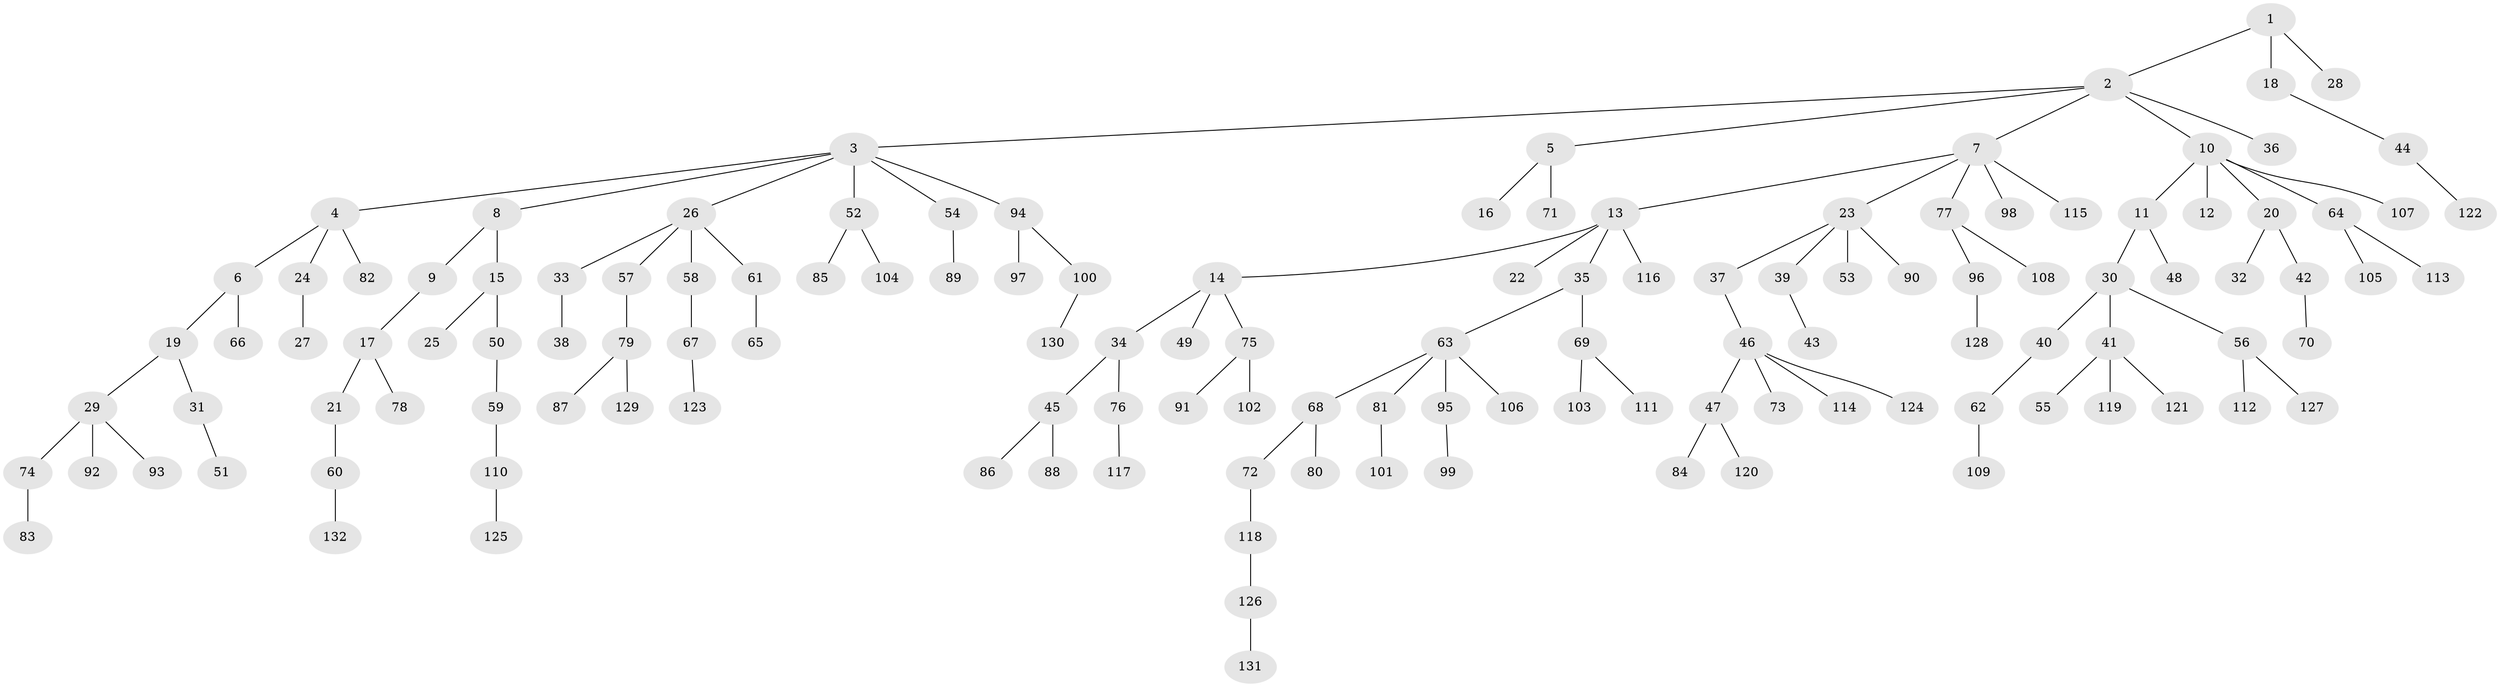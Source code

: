 // coarse degree distribution, {2: 0.3125, 5: 0.05, 7: 0.0125, 3: 0.1, 4: 0.0625, 1: 0.4625}
// Generated by graph-tools (version 1.1) at 2025/51/03/04/25 22:51:47]
// undirected, 132 vertices, 131 edges
graph export_dot {
  node [color=gray90,style=filled];
  1;
  2;
  3;
  4;
  5;
  6;
  7;
  8;
  9;
  10;
  11;
  12;
  13;
  14;
  15;
  16;
  17;
  18;
  19;
  20;
  21;
  22;
  23;
  24;
  25;
  26;
  27;
  28;
  29;
  30;
  31;
  32;
  33;
  34;
  35;
  36;
  37;
  38;
  39;
  40;
  41;
  42;
  43;
  44;
  45;
  46;
  47;
  48;
  49;
  50;
  51;
  52;
  53;
  54;
  55;
  56;
  57;
  58;
  59;
  60;
  61;
  62;
  63;
  64;
  65;
  66;
  67;
  68;
  69;
  70;
  71;
  72;
  73;
  74;
  75;
  76;
  77;
  78;
  79;
  80;
  81;
  82;
  83;
  84;
  85;
  86;
  87;
  88;
  89;
  90;
  91;
  92;
  93;
  94;
  95;
  96;
  97;
  98;
  99;
  100;
  101;
  102;
  103;
  104;
  105;
  106;
  107;
  108;
  109;
  110;
  111;
  112;
  113;
  114;
  115;
  116;
  117;
  118;
  119;
  120;
  121;
  122;
  123;
  124;
  125;
  126;
  127;
  128;
  129;
  130;
  131;
  132;
  1 -- 2;
  1 -- 18;
  1 -- 28;
  2 -- 3;
  2 -- 5;
  2 -- 7;
  2 -- 10;
  2 -- 36;
  3 -- 4;
  3 -- 8;
  3 -- 26;
  3 -- 52;
  3 -- 54;
  3 -- 94;
  4 -- 6;
  4 -- 24;
  4 -- 82;
  5 -- 16;
  5 -- 71;
  6 -- 19;
  6 -- 66;
  7 -- 13;
  7 -- 23;
  7 -- 77;
  7 -- 98;
  7 -- 115;
  8 -- 9;
  8 -- 15;
  9 -- 17;
  10 -- 11;
  10 -- 12;
  10 -- 20;
  10 -- 64;
  10 -- 107;
  11 -- 30;
  11 -- 48;
  13 -- 14;
  13 -- 22;
  13 -- 35;
  13 -- 116;
  14 -- 34;
  14 -- 49;
  14 -- 75;
  15 -- 25;
  15 -- 50;
  17 -- 21;
  17 -- 78;
  18 -- 44;
  19 -- 29;
  19 -- 31;
  20 -- 32;
  20 -- 42;
  21 -- 60;
  23 -- 37;
  23 -- 39;
  23 -- 53;
  23 -- 90;
  24 -- 27;
  26 -- 33;
  26 -- 57;
  26 -- 58;
  26 -- 61;
  29 -- 74;
  29 -- 92;
  29 -- 93;
  30 -- 40;
  30 -- 41;
  30 -- 56;
  31 -- 51;
  33 -- 38;
  34 -- 45;
  34 -- 76;
  35 -- 63;
  35 -- 69;
  37 -- 46;
  39 -- 43;
  40 -- 62;
  41 -- 55;
  41 -- 119;
  41 -- 121;
  42 -- 70;
  44 -- 122;
  45 -- 86;
  45 -- 88;
  46 -- 47;
  46 -- 73;
  46 -- 114;
  46 -- 124;
  47 -- 84;
  47 -- 120;
  50 -- 59;
  52 -- 85;
  52 -- 104;
  54 -- 89;
  56 -- 112;
  56 -- 127;
  57 -- 79;
  58 -- 67;
  59 -- 110;
  60 -- 132;
  61 -- 65;
  62 -- 109;
  63 -- 68;
  63 -- 81;
  63 -- 95;
  63 -- 106;
  64 -- 105;
  64 -- 113;
  67 -- 123;
  68 -- 72;
  68 -- 80;
  69 -- 103;
  69 -- 111;
  72 -- 118;
  74 -- 83;
  75 -- 91;
  75 -- 102;
  76 -- 117;
  77 -- 96;
  77 -- 108;
  79 -- 87;
  79 -- 129;
  81 -- 101;
  94 -- 97;
  94 -- 100;
  95 -- 99;
  96 -- 128;
  100 -- 130;
  110 -- 125;
  118 -- 126;
  126 -- 131;
}
